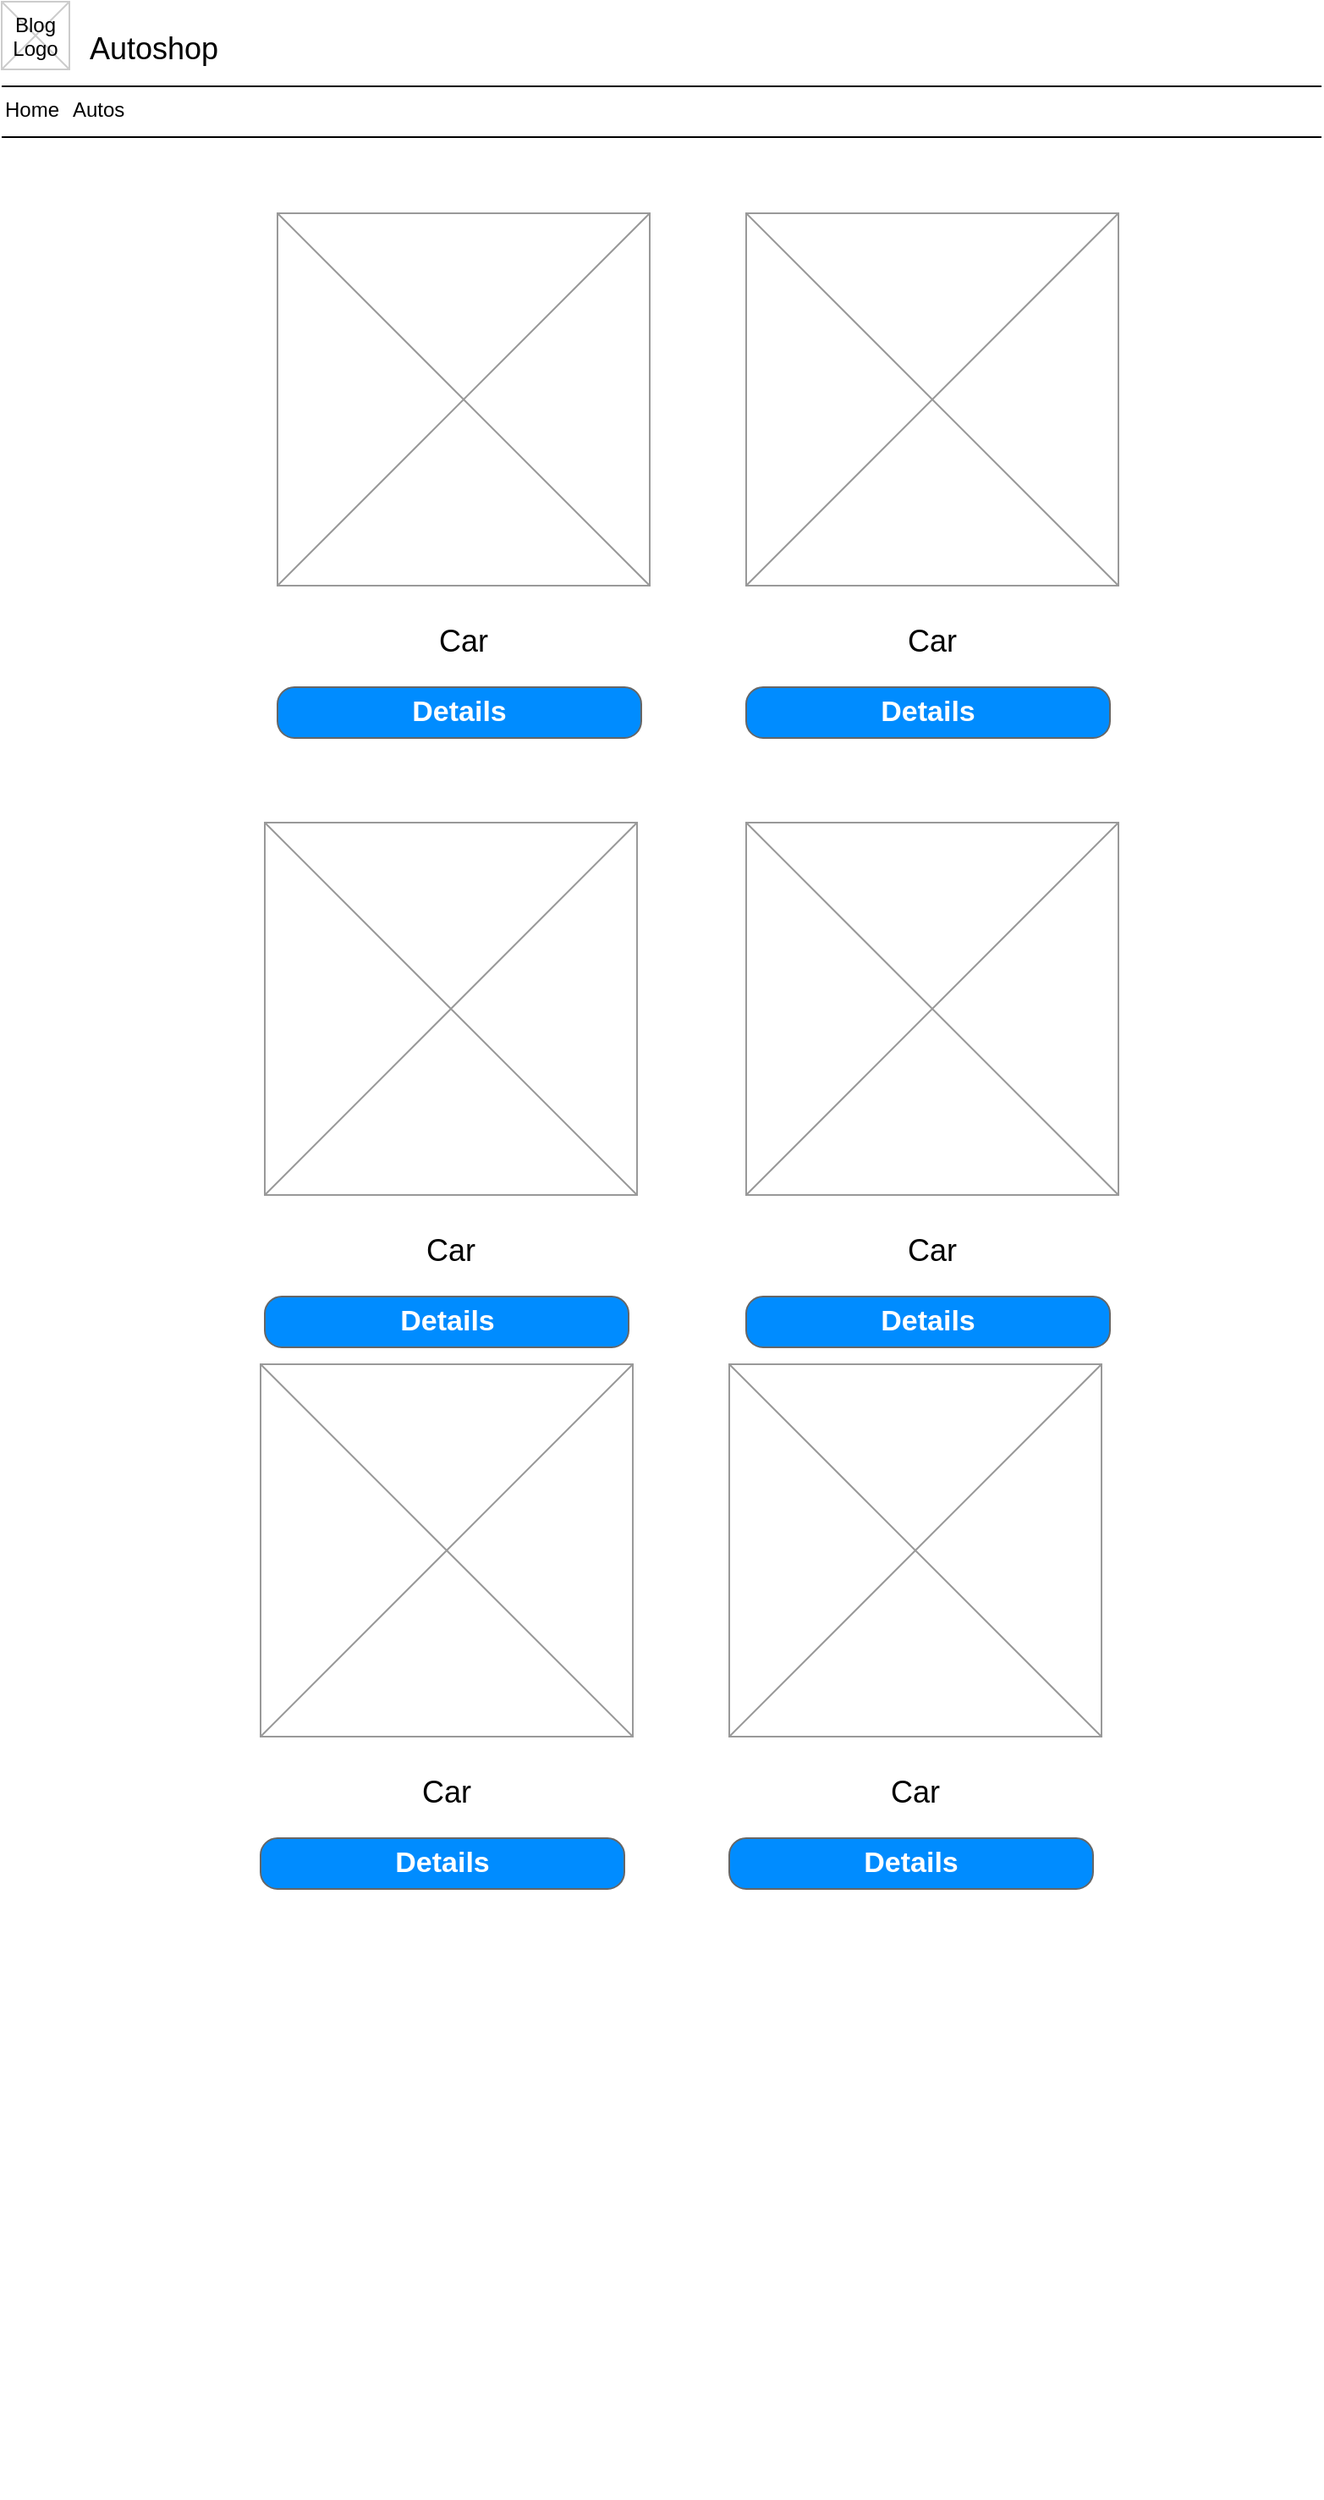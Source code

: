 <mxfile version="24.5.4" type="device">
  <diagram name="Page-1" id="f1b7ffb7-ca1e-a977-7cf5-a751b3c06c05">
    <mxGraphModel dx="1009" dy="784" grid="1" gridSize="10" guides="1" tooltips="1" connect="1" arrows="1" fold="1" page="1" pageScale="1" pageWidth="826" pageHeight="1169" background="none" math="0" shadow="0">
      <root>
        <mxCell id="0" />
        <mxCell id="1" parent="0" />
        <mxCell id="2" value="Autoshop" style="text;spacingTop=-5;fontSize=18;fontStyle=0" parent="1" vertex="1">
          <mxGeometry x="70" y="30" width="230" height="20" as="geometry" />
        </mxCell>
        <mxCell id="3" value="" style="line;strokeWidth=1" parent="1" vertex="1">
          <mxGeometry x="20" y="60" width="780" height="10" as="geometry" />
        </mxCell>
        <mxCell id="4" value="" style="line;strokeWidth=1" parent="1" vertex="1">
          <mxGeometry x="20" y="90" width="780" height="10" as="geometry" />
        </mxCell>
        <mxCell id="5" value="Home" style="text;spacingTop=-5;" parent="1" vertex="1">
          <mxGeometry x="20" y="70.0" width="30" height="20" as="geometry" />
        </mxCell>
        <mxCell id="6" value="Autos" style="text;spacingTop=-5;" parent="1" vertex="1">
          <mxGeometry x="60.0" y="70.0" width="30" height="20" as="geometry" />
        </mxCell>
        <mxCell id="20" value="" style="verticalLabelPosition=bottom;verticalAlign=top;strokeWidth=1;shape=mxgraph.mockup.graphics.iconGrid;strokeColor=#CCCCCC;gridSize=1,1;" parent="1" vertex="1">
          <mxGeometry x="20" y="15" width="40" height="40" as="geometry" />
        </mxCell>
        <mxCell id="21" value="Blog &#xa;Logo" style="text;spacingTop=-5;align=center" parent="1" vertex="1">
          <mxGeometry x="20" y="20" width="40" height="40" as="geometry" />
        </mxCell>
        <mxCell id="1XLZh6mVCzvla9cTPhFq-69" value="" style="group" parent="1" vertex="1" connectable="0">
          <mxGeometry x="460" y="140" width="230" height="420" as="geometry" />
        </mxCell>
        <mxCell id="1XLZh6mVCzvla9cTPhFq-65" value="" style="verticalLabelPosition=bottom;shadow=0;dashed=0;align=center;html=1;verticalAlign=top;strokeWidth=1;shape=mxgraph.mockup.graphics.simpleIcon;strokeColor=#999999;" parent="1XLZh6mVCzvla9cTPhFq-69" vertex="1">
          <mxGeometry width="220" height="220" as="geometry" />
        </mxCell>
        <mxCell id="1XLZh6mVCzvla9cTPhFq-66" value="Car" style="text;spacingTop=-5;fontSize=18;fontStyle=0;align=center;" parent="1XLZh6mVCzvla9cTPhFq-69" vertex="1">
          <mxGeometry y="240" width="220" height="20" as="geometry" />
        </mxCell>
        <mxCell id="1XLZh6mVCzvla9cTPhFq-68" value="Details" style="strokeWidth=1;shadow=0;dashed=0;align=center;html=1;shape=mxgraph.mockup.buttons.button;strokeColor=#666666;fontColor=#ffffff;mainText=;buttonStyle=round;fontSize=17;fontStyle=1;fillColor=#008cff;whiteSpace=wrap;" parent="1XLZh6mVCzvla9cTPhFq-69" vertex="1">
          <mxGeometry y="280" width="215" height="30" as="geometry" />
        </mxCell>
        <mxCell id="1XLZh6mVCzvla9cTPhFq-81" value="" style="group" parent="1" vertex="1" connectable="0">
          <mxGeometry x="183" y="140" width="230" height="420" as="geometry" />
        </mxCell>
        <mxCell id="1XLZh6mVCzvla9cTPhFq-82" value="" style="verticalLabelPosition=bottom;shadow=0;dashed=0;align=center;html=1;verticalAlign=top;strokeWidth=1;shape=mxgraph.mockup.graphics.simpleIcon;strokeColor=#999999;" parent="1XLZh6mVCzvla9cTPhFq-81" vertex="1">
          <mxGeometry width="220" height="220" as="geometry" />
        </mxCell>
        <mxCell id="1XLZh6mVCzvla9cTPhFq-83" value="Car" style="text;spacingTop=-5;fontSize=18;fontStyle=0;align=center;" parent="1XLZh6mVCzvla9cTPhFq-81" vertex="1">
          <mxGeometry y="240" width="220" height="20" as="geometry" />
        </mxCell>
        <mxCell id="1XLZh6mVCzvla9cTPhFq-84" value="Details" style="strokeWidth=1;shadow=0;dashed=0;align=center;html=1;shape=mxgraph.mockup.buttons.button;strokeColor=#666666;fontColor=#ffffff;mainText=;buttonStyle=round;fontSize=17;fontStyle=1;fillColor=#008cff;whiteSpace=wrap;" parent="1XLZh6mVCzvla9cTPhFq-81" vertex="1">
          <mxGeometry y="280" width="215" height="30" as="geometry" />
        </mxCell>
        <mxCell id="1XLZh6mVCzvla9cTPhFq-85" value="" style="group" parent="1" vertex="1" connectable="0">
          <mxGeometry x="175.5" y="500" width="230" height="420" as="geometry" />
        </mxCell>
        <mxCell id="1XLZh6mVCzvla9cTPhFq-86" value="" style="verticalLabelPosition=bottom;shadow=0;dashed=0;align=center;html=1;verticalAlign=top;strokeWidth=1;shape=mxgraph.mockup.graphics.simpleIcon;strokeColor=#999999;" parent="1XLZh6mVCzvla9cTPhFq-85" vertex="1">
          <mxGeometry width="220" height="220" as="geometry" />
        </mxCell>
        <mxCell id="1XLZh6mVCzvla9cTPhFq-87" value="Car" style="text;spacingTop=-5;fontSize=18;fontStyle=0;align=center;" parent="1XLZh6mVCzvla9cTPhFq-85" vertex="1">
          <mxGeometry y="240" width="220" height="20" as="geometry" />
        </mxCell>
        <mxCell id="1XLZh6mVCzvla9cTPhFq-88" value="Details" style="strokeWidth=1;shadow=0;dashed=0;align=center;html=1;shape=mxgraph.mockup.buttons.button;strokeColor=#666666;fontColor=#ffffff;mainText=;buttonStyle=round;fontSize=17;fontStyle=1;fillColor=#008cff;whiteSpace=wrap;" parent="1XLZh6mVCzvla9cTPhFq-85" vertex="1">
          <mxGeometry y="280" width="215" height="30" as="geometry" />
        </mxCell>
        <mxCell id="1XLZh6mVCzvla9cTPhFq-89" value="" style="group" parent="1" vertex="1" connectable="0">
          <mxGeometry x="460" y="500" width="230" height="990" as="geometry" />
        </mxCell>
        <mxCell id="1XLZh6mVCzvla9cTPhFq-90" value="" style="verticalLabelPosition=bottom;shadow=0;dashed=0;align=center;html=1;verticalAlign=top;strokeWidth=1;shape=mxgraph.mockup.graphics.simpleIcon;strokeColor=#999999;" parent="1XLZh6mVCzvla9cTPhFq-89" vertex="1">
          <mxGeometry width="220" height="220" as="geometry" />
        </mxCell>
        <mxCell id="1XLZh6mVCzvla9cTPhFq-91" value="Car" style="text;spacingTop=-5;fontSize=18;fontStyle=0;align=center;" parent="1XLZh6mVCzvla9cTPhFq-89" vertex="1">
          <mxGeometry y="240" width="220" height="20" as="geometry" />
        </mxCell>
        <mxCell id="1XLZh6mVCzvla9cTPhFq-92" value="Details" style="strokeWidth=1;shadow=0;dashed=0;align=center;html=1;shape=mxgraph.mockup.buttons.button;strokeColor=#666666;fontColor=#ffffff;mainText=;buttonStyle=round;fontSize=17;fontStyle=1;fillColor=#008cff;whiteSpace=wrap;" parent="1XLZh6mVCzvla9cTPhFq-89" vertex="1">
          <mxGeometry y="280" width="215" height="30" as="geometry" />
        </mxCell>
        <mxCell id="1XLZh6mVCzvla9cTPhFq-93" value="" style="group" parent="1XLZh6mVCzvla9cTPhFq-89" vertex="1" connectable="0">
          <mxGeometry x="-10" y="320" width="230" height="420" as="geometry" />
        </mxCell>
        <mxCell id="1XLZh6mVCzvla9cTPhFq-94" value="" style="verticalLabelPosition=bottom;shadow=0;dashed=0;align=center;html=1;verticalAlign=top;strokeWidth=1;shape=mxgraph.mockup.graphics.simpleIcon;strokeColor=#999999;" parent="1XLZh6mVCzvla9cTPhFq-93" vertex="1">
          <mxGeometry width="220" height="220" as="geometry" />
        </mxCell>
        <mxCell id="1XLZh6mVCzvla9cTPhFq-95" value="Car" style="text;spacingTop=-5;fontSize=18;fontStyle=0;align=center;" parent="1XLZh6mVCzvla9cTPhFq-93" vertex="1">
          <mxGeometry y="240" width="220" height="20" as="geometry" />
        </mxCell>
        <mxCell id="1XLZh6mVCzvla9cTPhFq-96" value="Details" style="strokeWidth=1;shadow=0;dashed=0;align=center;html=1;shape=mxgraph.mockup.buttons.button;strokeColor=#666666;fontColor=#ffffff;mainText=;buttonStyle=round;fontSize=17;fontStyle=1;fillColor=#008cff;whiteSpace=wrap;" parent="1XLZh6mVCzvla9cTPhFq-93" vertex="1">
          <mxGeometry y="280" width="215" height="30" as="geometry" />
        </mxCell>
        <mxCell id="1XLZh6mVCzvla9cTPhFq-97" value="" style="group" parent="1XLZh6mVCzvla9cTPhFq-89" vertex="1" connectable="0">
          <mxGeometry x="-287" y="320" width="230" height="420" as="geometry" />
        </mxCell>
        <mxCell id="1XLZh6mVCzvla9cTPhFq-98" value="" style="verticalLabelPosition=bottom;shadow=0;dashed=0;align=center;html=1;verticalAlign=top;strokeWidth=1;shape=mxgraph.mockup.graphics.simpleIcon;strokeColor=#999999;" parent="1XLZh6mVCzvla9cTPhFq-97" vertex="1">
          <mxGeometry width="220" height="220" as="geometry" />
        </mxCell>
        <mxCell id="1XLZh6mVCzvla9cTPhFq-99" value="Car" style="text;spacingTop=-5;fontSize=18;fontStyle=0;align=center;" parent="1XLZh6mVCzvla9cTPhFq-97" vertex="1">
          <mxGeometry y="240" width="220" height="20" as="geometry" />
        </mxCell>
        <mxCell id="1XLZh6mVCzvla9cTPhFq-100" value="Details" style="strokeWidth=1;shadow=0;dashed=0;align=center;html=1;shape=mxgraph.mockup.buttons.button;strokeColor=#666666;fontColor=#ffffff;mainText=;buttonStyle=round;fontSize=17;fontStyle=1;fillColor=#008cff;whiteSpace=wrap;" parent="1XLZh6mVCzvla9cTPhFq-97" vertex="1">
          <mxGeometry y="280" width="215" height="30" as="geometry" />
        </mxCell>
      </root>
    </mxGraphModel>
  </diagram>
</mxfile>
